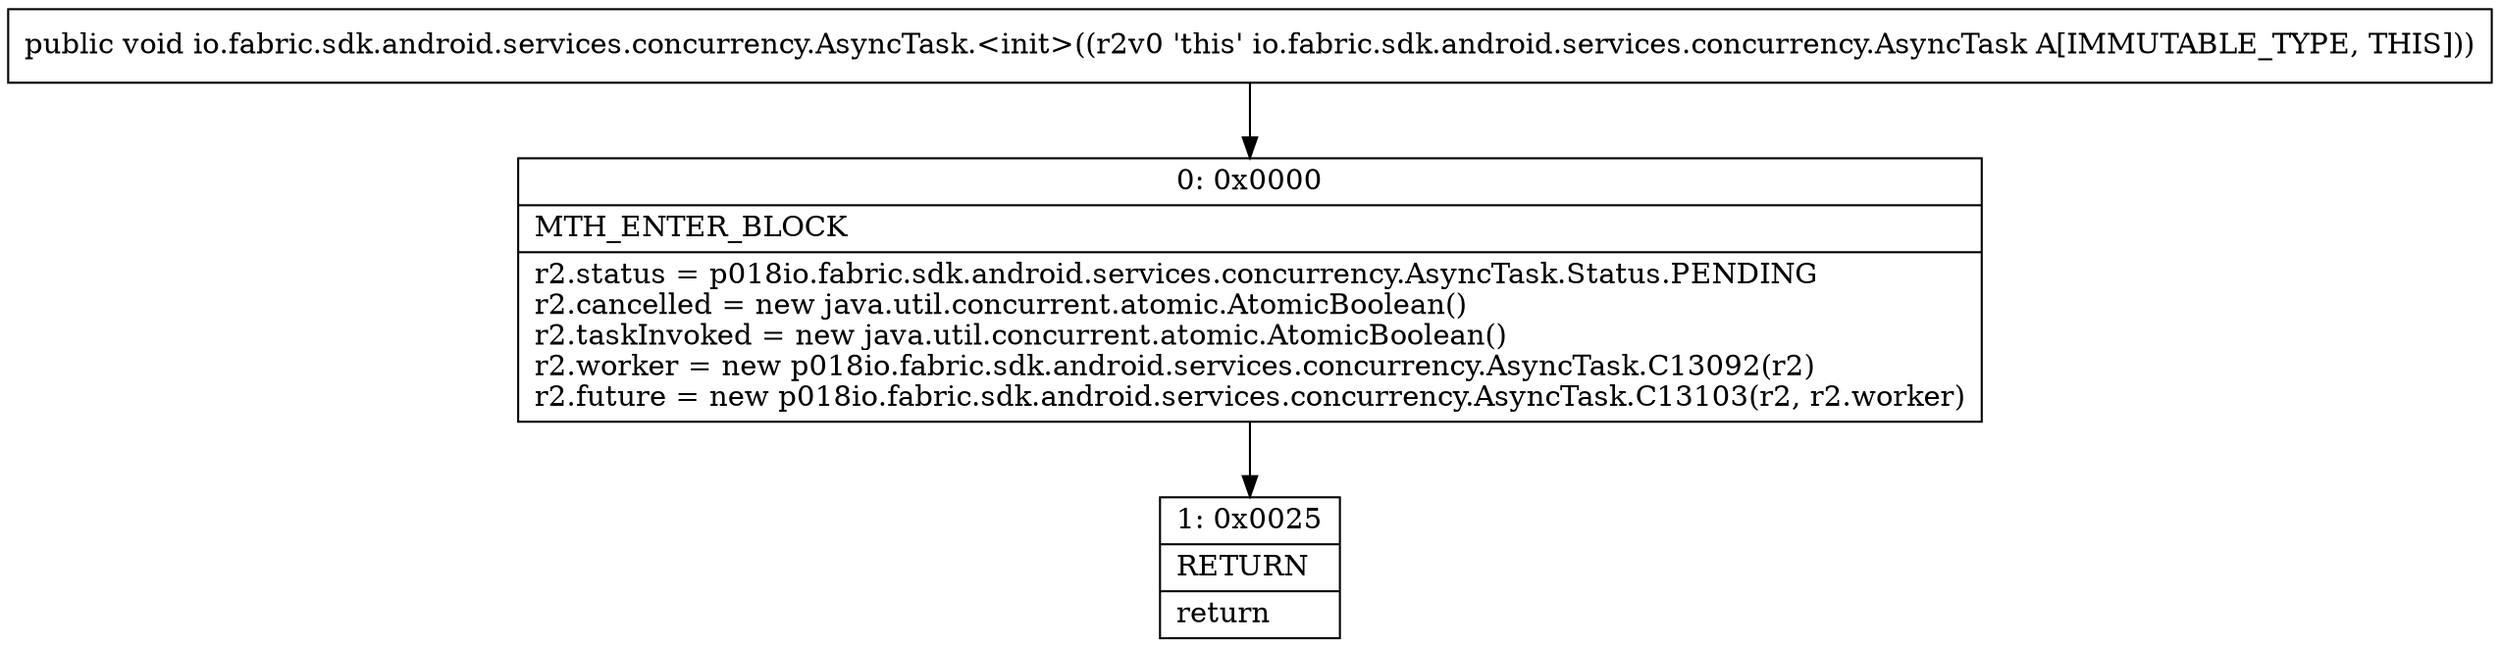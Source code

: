 digraph "CFG forio.fabric.sdk.android.services.concurrency.AsyncTask.\<init\>()V" {
Node_0 [shape=record,label="{0\:\ 0x0000|MTH_ENTER_BLOCK\l|r2.status = p018io.fabric.sdk.android.services.concurrency.AsyncTask.Status.PENDING\lr2.cancelled = new java.util.concurrent.atomic.AtomicBoolean()\lr2.taskInvoked = new java.util.concurrent.atomic.AtomicBoolean()\lr2.worker = new p018io.fabric.sdk.android.services.concurrency.AsyncTask.C13092(r2)\lr2.future = new p018io.fabric.sdk.android.services.concurrency.AsyncTask.C13103(r2, r2.worker)\l}"];
Node_1 [shape=record,label="{1\:\ 0x0025|RETURN\l|return\l}"];
MethodNode[shape=record,label="{public void io.fabric.sdk.android.services.concurrency.AsyncTask.\<init\>((r2v0 'this' io.fabric.sdk.android.services.concurrency.AsyncTask A[IMMUTABLE_TYPE, THIS])) }"];
MethodNode -> Node_0;
Node_0 -> Node_1;
}

